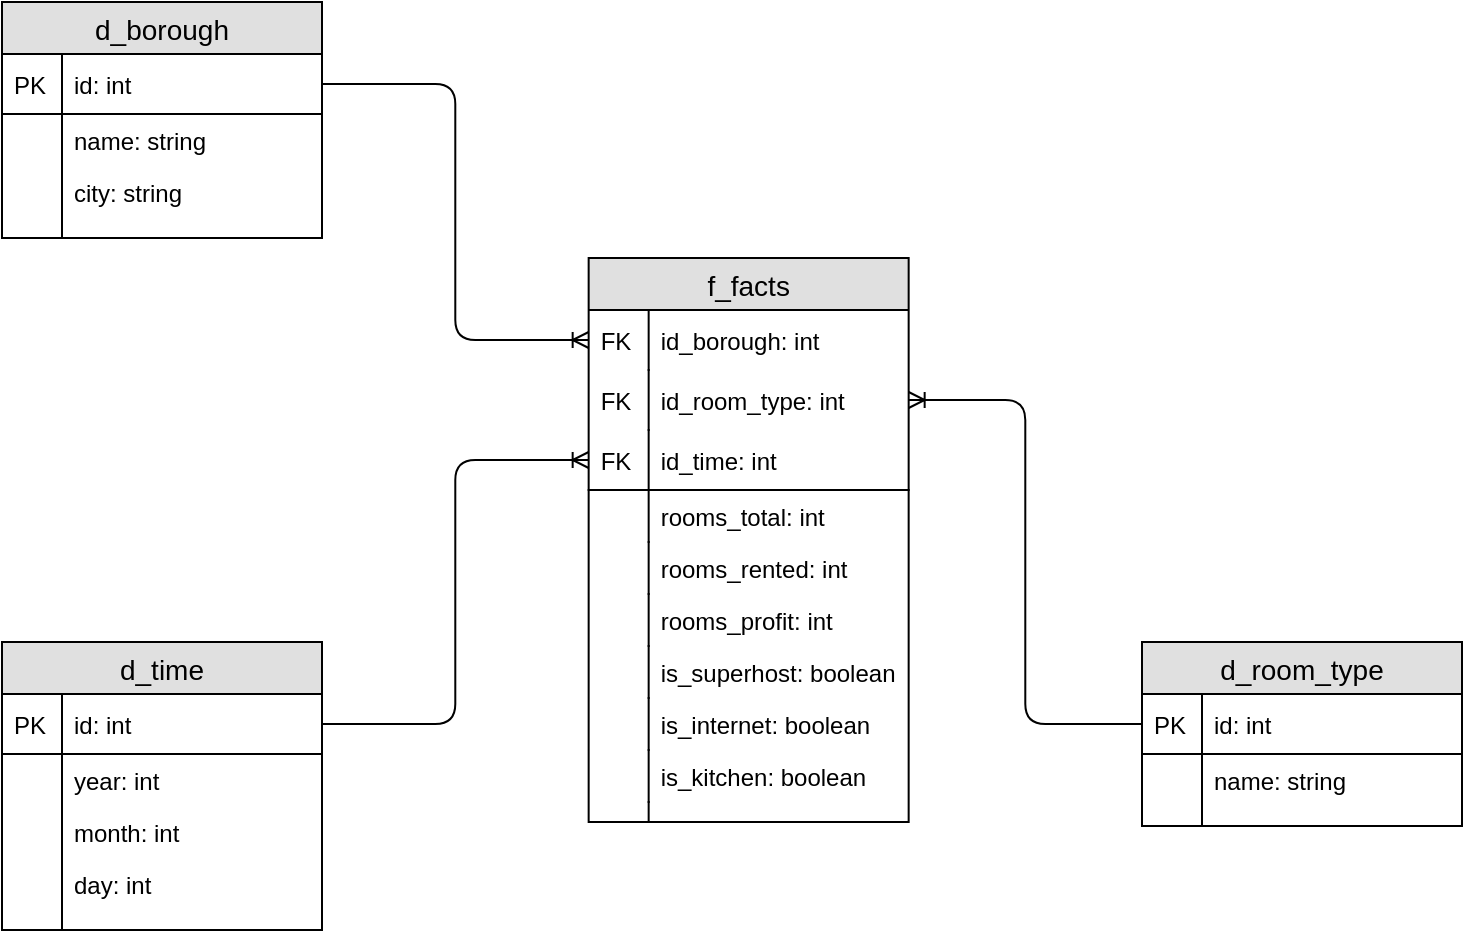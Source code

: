 <mxfile version="12.5.4" type="device"><diagram id="C5RBs43oDa-KdzZeNtuy" name="Page-1"><mxGraphModel dx="1185" dy="641" grid="1" gridSize="10" guides="1" tooltips="1" connect="1" arrows="1" fold="1" page="1" pageScale="1" pageWidth="827" pageHeight="1169" math="0" shadow="0"><root><mxCell id="WIyWlLk6GJQsqaUBKTNV-0"/><mxCell id="WIyWlLk6GJQsqaUBKTNV-1" parent="WIyWlLk6GJQsqaUBKTNV-0"/><mxCell id="l1YUGdEgG5VsqS4rP7SF-9" value="d_borough" style="swimlane;fontStyle=0;childLayout=stackLayout;horizontal=1;startSize=26;fillColor=#e0e0e0;horizontalStack=0;resizeParent=1;resizeParentMax=0;resizeLast=0;collapsible=1;marginBottom=0;swimlaneFillColor=#ffffff;align=center;fontSize=14;" vertex="1" parent="WIyWlLk6GJQsqaUBKTNV-1"><mxGeometry x="40" y="120" width="160" height="118" as="geometry"/></mxCell><mxCell id="l1YUGdEgG5VsqS4rP7SF-10" value="id: int" style="shape=partialRectangle;top=0;left=0;right=0;bottom=1;align=left;verticalAlign=middle;fillColor=none;spacingLeft=34;spacingRight=4;overflow=hidden;rotatable=0;points=[[0,0.5],[1,0.5]];portConstraint=eastwest;dropTarget=0;fontStyle=0;fontSize=12;" vertex="1" parent="l1YUGdEgG5VsqS4rP7SF-9"><mxGeometry y="26" width="160" height="30" as="geometry"/></mxCell><mxCell id="l1YUGdEgG5VsqS4rP7SF-11" value="PK" style="shape=partialRectangle;top=0;left=0;bottom=0;fillColor=none;align=left;verticalAlign=middle;spacingLeft=4;spacingRight=4;overflow=hidden;rotatable=0;points=[];portConstraint=eastwest;part=1;fontSize=12;" vertex="1" connectable="0" parent="l1YUGdEgG5VsqS4rP7SF-10"><mxGeometry width="30" height="30" as="geometry"/></mxCell><mxCell id="l1YUGdEgG5VsqS4rP7SF-12" value="name: string" style="shape=partialRectangle;top=0;left=0;right=0;bottom=0;align=left;verticalAlign=top;fillColor=none;spacingLeft=34;spacingRight=4;overflow=hidden;rotatable=0;points=[[0,0.5],[1,0.5]];portConstraint=eastwest;dropTarget=0;fontSize=12;" vertex="1" parent="l1YUGdEgG5VsqS4rP7SF-9"><mxGeometry y="56" width="160" height="26" as="geometry"/></mxCell><mxCell id="l1YUGdEgG5VsqS4rP7SF-13" value="" style="shape=partialRectangle;top=0;left=0;bottom=0;fillColor=none;align=left;verticalAlign=top;spacingLeft=4;spacingRight=4;overflow=hidden;rotatable=0;points=[];portConstraint=eastwest;part=1;fontSize=12;" vertex="1" connectable="0" parent="l1YUGdEgG5VsqS4rP7SF-12"><mxGeometry width="30" height="26" as="geometry"/></mxCell><mxCell id="l1YUGdEgG5VsqS4rP7SF-14" value="city: string" style="shape=partialRectangle;top=0;left=0;right=0;bottom=0;align=left;verticalAlign=top;fillColor=none;spacingLeft=34;spacingRight=4;overflow=hidden;rotatable=0;points=[[0,0.5],[1,0.5]];portConstraint=eastwest;dropTarget=0;fontSize=12;" vertex="1" parent="l1YUGdEgG5VsqS4rP7SF-9"><mxGeometry y="82" width="160" height="26" as="geometry"/></mxCell><mxCell id="l1YUGdEgG5VsqS4rP7SF-15" value="" style="shape=partialRectangle;top=0;left=0;bottom=0;fillColor=none;align=left;verticalAlign=top;spacingLeft=4;spacingRight=4;overflow=hidden;rotatable=0;points=[];portConstraint=eastwest;part=1;fontSize=12;" vertex="1" connectable="0" parent="l1YUGdEgG5VsqS4rP7SF-14"><mxGeometry width="30" height="26" as="geometry"/></mxCell><mxCell id="l1YUGdEgG5VsqS4rP7SF-18" value="" style="shape=partialRectangle;top=0;left=0;right=0;bottom=0;align=left;verticalAlign=top;fillColor=none;spacingLeft=34;spacingRight=4;overflow=hidden;rotatable=0;points=[[0,0.5],[1,0.5]];portConstraint=eastwest;dropTarget=0;fontSize=12;" vertex="1" parent="l1YUGdEgG5VsqS4rP7SF-9"><mxGeometry y="108" width="160" height="10" as="geometry"/></mxCell><mxCell id="l1YUGdEgG5VsqS4rP7SF-19" value="" style="shape=partialRectangle;top=0;left=0;bottom=0;fillColor=none;align=left;verticalAlign=top;spacingLeft=4;spacingRight=4;overflow=hidden;rotatable=0;points=[];portConstraint=eastwest;part=1;fontSize=12;" vertex="1" connectable="0" parent="l1YUGdEgG5VsqS4rP7SF-18"><mxGeometry width="30" height="10" as="geometry"/></mxCell><mxCell id="l1YUGdEgG5VsqS4rP7SF-20" value="d_time" style="swimlane;fontStyle=0;childLayout=stackLayout;horizontal=1;startSize=26;fillColor=#e0e0e0;horizontalStack=0;resizeParent=1;resizeParentMax=0;resizeLast=0;collapsible=1;marginBottom=0;swimlaneFillColor=#ffffff;align=center;fontSize=14;" vertex="1" parent="WIyWlLk6GJQsqaUBKTNV-1"><mxGeometry x="40" y="440" width="160" height="144" as="geometry"/></mxCell><mxCell id="l1YUGdEgG5VsqS4rP7SF-21" value="id: int" style="shape=partialRectangle;top=0;left=0;right=0;bottom=1;align=left;verticalAlign=middle;fillColor=none;spacingLeft=34;spacingRight=4;overflow=hidden;rotatable=0;points=[[0,0.5],[1,0.5]];portConstraint=eastwest;dropTarget=0;fontStyle=0;fontSize=12;" vertex="1" parent="l1YUGdEgG5VsqS4rP7SF-20"><mxGeometry y="26" width="160" height="30" as="geometry"/></mxCell><mxCell id="l1YUGdEgG5VsqS4rP7SF-22" value="PK" style="shape=partialRectangle;top=0;left=0;bottom=0;fillColor=none;align=left;verticalAlign=middle;spacingLeft=4;spacingRight=4;overflow=hidden;rotatable=0;points=[];portConstraint=eastwest;part=1;fontSize=12;" vertex="1" connectable="0" parent="l1YUGdEgG5VsqS4rP7SF-21"><mxGeometry width="30" height="30" as="geometry"/></mxCell><mxCell id="l1YUGdEgG5VsqS4rP7SF-23" value="year: int" style="shape=partialRectangle;top=0;left=0;right=0;bottom=0;align=left;verticalAlign=top;fillColor=none;spacingLeft=34;spacingRight=4;overflow=hidden;rotatable=0;points=[[0,0.5],[1,0.5]];portConstraint=eastwest;dropTarget=0;fontSize=12;" vertex="1" parent="l1YUGdEgG5VsqS4rP7SF-20"><mxGeometry y="56" width="160" height="26" as="geometry"/></mxCell><mxCell id="l1YUGdEgG5VsqS4rP7SF-24" value="" style="shape=partialRectangle;top=0;left=0;bottom=0;fillColor=none;align=left;verticalAlign=top;spacingLeft=4;spacingRight=4;overflow=hidden;rotatable=0;points=[];portConstraint=eastwest;part=1;fontSize=12;" vertex="1" connectable="0" parent="l1YUGdEgG5VsqS4rP7SF-23"><mxGeometry width="30" height="26" as="geometry"/></mxCell><mxCell id="l1YUGdEgG5VsqS4rP7SF-25" value="month: int" style="shape=partialRectangle;top=0;left=0;right=0;bottom=0;align=left;verticalAlign=top;fillColor=none;spacingLeft=34;spacingRight=4;overflow=hidden;rotatable=0;points=[[0,0.5],[1,0.5]];portConstraint=eastwest;dropTarget=0;fontSize=12;" vertex="1" parent="l1YUGdEgG5VsqS4rP7SF-20"><mxGeometry y="82" width="160" height="26" as="geometry"/></mxCell><mxCell id="l1YUGdEgG5VsqS4rP7SF-26" value="" style="shape=partialRectangle;top=0;left=0;bottom=0;fillColor=none;align=left;verticalAlign=top;spacingLeft=4;spacingRight=4;overflow=hidden;rotatable=0;points=[];portConstraint=eastwest;part=1;fontSize=12;" vertex="1" connectable="0" parent="l1YUGdEgG5VsqS4rP7SF-25"><mxGeometry width="30" height="26" as="geometry"/></mxCell><mxCell id="l1YUGdEgG5VsqS4rP7SF-27" value="day: int" style="shape=partialRectangle;top=0;left=0;right=0;bottom=0;align=left;verticalAlign=top;fillColor=none;spacingLeft=34;spacingRight=4;overflow=hidden;rotatable=0;points=[[0,0.5],[1,0.5]];portConstraint=eastwest;dropTarget=0;fontSize=12;" vertex="1" parent="l1YUGdEgG5VsqS4rP7SF-20"><mxGeometry y="108" width="160" height="26" as="geometry"/></mxCell><mxCell id="l1YUGdEgG5VsqS4rP7SF-28" value="" style="shape=partialRectangle;top=0;left=0;bottom=0;fillColor=none;align=left;verticalAlign=top;spacingLeft=4;spacingRight=4;overflow=hidden;rotatable=0;points=[];portConstraint=eastwest;part=1;fontSize=12;" vertex="1" connectable="0" parent="l1YUGdEgG5VsqS4rP7SF-27"><mxGeometry width="30" height="26" as="geometry"/></mxCell><mxCell id="l1YUGdEgG5VsqS4rP7SF-29" value="" style="shape=partialRectangle;top=0;left=0;right=0;bottom=0;align=left;verticalAlign=top;fillColor=none;spacingLeft=34;spacingRight=4;overflow=hidden;rotatable=0;points=[[0,0.5],[1,0.5]];portConstraint=eastwest;dropTarget=0;fontSize=12;" vertex="1" parent="l1YUGdEgG5VsqS4rP7SF-20"><mxGeometry y="134" width="160" height="10" as="geometry"/></mxCell><mxCell id="l1YUGdEgG5VsqS4rP7SF-30" value="" style="shape=partialRectangle;top=0;left=0;bottom=0;fillColor=none;align=left;verticalAlign=top;spacingLeft=4;spacingRight=4;overflow=hidden;rotatable=0;points=[];portConstraint=eastwest;part=1;fontSize=12;" vertex="1" connectable="0" parent="l1YUGdEgG5VsqS4rP7SF-29"><mxGeometry width="30" height="10" as="geometry"/></mxCell><mxCell id="l1YUGdEgG5VsqS4rP7SF-31" value="d_room_type" style="swimlane;fontStyle=0;childLayout=stackLayout;horizontal=1;startSize=26;fillColor=#e0e0e0;horizontalStack=0;resizeParent=1;resizeParentMax=0;resizeLast=0;collapsible=1;marginBottom=0;swimlaneFillColor=#ffffff;align=center;fontSize=14;" vertex="1" parent="WIyWlLk6GJQsqaUBKTNV-1"><mxGeometry x="610" y="440" width="160" height="92" as="geometry"/></mxCell><mxCell id="l1YUGdEgG5VsqS4rP7SF-32" value="id: int" style="shape=partialRectangle;top=0;left=0;right=0;bottom=1;align=left;verticalAlign=middle;fillColor=none;spacingLeft=34;spacingRight=4;overflow=hidden;rotatable=0;points=[[0,0.5],[1,0.5]];portConstraint=eastwest;dropTarget=0;fontStyle=0;fontSize=12;" vertex="1" parent="l1YUGdEgG5VsqS4rP7SF-31"><mxGeometry y="26" width="160" height="30" as="geometry"/></mxCell><mxCell id="l1YUGdEgG5VsqS4rP7SF-33" value="PK" style="shape=partialRectangle;top=0;left=0;bottom=0;fillColor=none;align=left;verticalAlign=middle;spacingLeft=4;spacingRight=4;overflow=hidden;rotatable=0;points=[];portConstraint=eastwest;part=1;fontSize=12;" vertex="1" connectable="0" parent="l1YUGdEgG5VsqS4rP7SF-32"><mxGeometry width="30" height="30" as="geometry"/></mxCell><mxCell id="l1YUGdEgG5VsqS4rP7SF-34" value="name: string" style="shape=partialRectangle;top=0;left=0;right=0;bottom=0;align=left;verticalAlign=top;fillColor=none;spacingLeft=34;spacingRight=4;overflow=hidden;rotatable=0;points=[[0,0.5],[1,0.5]];portConstraint=eastwest;dropTarget=0;fontSize=12;" vertex="1" parent="l1YUGdEgG5VsqS4rP7SF-31"><mxGeometry y="56" width="160" height="26" as="geometry"/></mxCell><mxCell id="l1YUGdEgG5VsqS4rP7SF-35" value="" style="shape=partialRectangle;top=0;left=0;bottom=0;fillColor=none;align=left;verticalAlign=top;spacingLeft=4;spacingRight=4;overflow=hidden;rotatable=0;points=[];portConstraint=eastwest;part=1;fontSize=12;" vertex="1" connectable="0" parent="l1YUGdEgG5VsqS4rP7SF-34"><mxGeometry width="30" height="26" as="geometry"/></mxCell><mxCell id="l1YUGdEgG5VsqS4rP7SF-40" value="" style="shape=partialRectangle;top=0;left=0;right=0;bottom=0;align=left;verticalAlign=top;fillColor=none;spacingLeft=34;spacingRight=4;overflow=hidden;rotatable=0;points=[[0,0.5],[1,0.5]];portConstraint=eastwest;dropTarget=0;fontSize=12;" vertex="1" parent="l1YUGdEgG5VsqS4rP7SF-31"><mxGeometry y="82" width="160" height="10" as="geometry"/></mxCell><mxCell id="l1YUGdEgG5VsqS4rP7SF-41" value="" style="shape=partialRectangle;top=0;left=0;bottom=0;fillColor=none;align=left;verticalAlign=top;spacingLeft=4;spacingRight=4;overflow=hidden;rotatable=0;points=[];portConstraint=eastwest;part=1;fontSize=12;" vertex="1" connectable="0" parent="l1YUGdEgG5VsqS4rP7SF-40"><mxGeometry width="30" height="10" as="geometry"/></mxCell><mxCell id="l1YUGdEgG5VsqS4rP7SF-42" value="f_facts" style="swimlane;fontStyle=0;childLayout=stackLayout;horizontal=1;startSize=26;fillColor=#e0e0e0;horizontalStack=0;resizeParent=1;resizeParentMax=0;resizeLast=0;collapsible=1;marginBottom=0;swimlaneFillColor=#ffffff;align=center;fontSize=14;" vertex="1" parent="WIyWlLk6GJQsqaUBKTNV-1"><mxGeometry x="333.33" y="248" width="160" height="282" as="geometry"/></mxCell><mxCell id="l1YUGdEgG5VsqS4rP7SF-55" value="id_borough: int" style="shape=partialRectangle;top=0;left=0;right=0;bottom=1;align=left;verticalAlign=middle;fillColor=none;spacingLeft=34;spacingRight=4;overflow=hidden;rotatable=0;points=[[0,0.5],[1,0.5]];portConstraint=eastwest;dropTarget=0;fontStyle=0;fontSize=12;strokeColor=none;" vertex="1" parent="l1YUGdEgG5VsqS4rP7SF-42"><mxGeometry y="26" width="160" height="30" as="geometry"/></mxCell><mxCell id="l1YUGdEgG5VsqS4rP7SF-56" value="FK" style="shape=partialRectangle;top=0;left=0;bottom=0;fillColor=none;align=left;verticalAlign=middle;spacingLeft=4;spacingRight=4;overflow=hidden;rotatable=0;points=[];portConstraint=eastwest;part=1;fontSize=12;" vertex="1" connectable="0" parent="l1YUGdEgG5VsqS4rP7SF-55"><mxGeometry width="30" height="30" as="geometry"/></mxCell><mxCell id="l1YUGdEgG5VsqS4rP7SF-43" value="id_room_type: int" style="shape=partialRectangle;top=0;left=0;right=0;bottom=1;align=left;verticalAlign=middle;fillColor=none;spacingLeft=34;spacingRight=4;overflow=hidden;rotatable=0;points=[[0,0.5],[1,0.5]];portConstraint=eastwest;dropTarget=0;fontStyle=0;fontSize=12;strokeColor=none;" vertex="1" parent="l1YUGdEgG5VsqS4rP7SF-42"><mxGeometry y="56" width="160" height="30" as="geometry"/></mxCell><mxCell id="l1YUGdEgG5VsqS4rP7SF-44" value="FK" style="shape=partialRectangle;top=0;left=0;bottom=0;fillColor=none;align=left;verticalAlign=middle;spacingLeft=4;spacingRight=4;overflow=hidden;rotatable=0;points=[];portConstraint=eastwest;part=1;fontSize=12;" vertex="1" connectable="0" parent="l1YUGdEgG5VsqS4rP7SF-43"><mxGeometry width="30" height="30" as="geometry"/></mxCell><mxCell id="l1YUGdEgG5VsqS4rP7SF-53" value="id_time: int" style="shape=partialRectangle;top=0;left=0;right=0;bottom=1;align=left;verticalAlign=middle;fillColor=none;spacingLeft=34;spacingRight=4;overflow=hidden;rotatable=0;points=[[0,0.5],[1,0.5]];portConstraint=eastwest;dropTarget=0;fontStyle=0;fontSize=12;strokeColor=#000000;" vertex="1" parent="l1YUGdEgG5VsqS4rP7SF-42"><mxGeometry y="86" width="160" height="30" as="geometry"/></mxCell><mxCell id="l1YUGdEgG5VsqS4rP7SF-54" value="FK" style="shape=partialRectangle;top=0;left=0;bottom=0;fillColor=none;align=left;verticalAlign=middle;spacingLeft=4;spacingRight=4;overflow=hidden;rotatable=0;points=[];portConstraint=eastwest;part=1;fontSize=12;" vertex="1" connectable="0" parent="l1YUGdEgG5VsqS4rP7SF-53"><mxGeometry width="30" height="30" as="geometry"/></mxCell><mxCell id="l1YUGdEgG5VsqS4rP7SF-45" value="rooms_total: int" style="shape=partialRectangle;top=0;left=0;right=0;bottom=0;align=left;verticalAlign=top;fillColor=none;spacingLeft=34;spacingRight=4;overflow=hidden;rotatable=0;points=[[0,0.5],[1,0.5]];portConstraint=eastwest;dropTarget=0;fontSize=12;" vertex="1" parent="l1YUGdEgG5VsqS4rP7SF-42"><mxGeometry y="116" width="160" height="26" as="geometry"/></mxCell><mxCell id="l1YUGdEgG5VsqS4rP7SF-46" value="" style="shape=partialRectangle;top=0;left=0;bottom=0;fillColor=none;align=left;verticalAlign=top;spacingLeft=4;spacingRight=4;overflow=hidden;rotatable=0;points=[];portConstraint=eastwest;part=1;fontSize=12;" vertex="1" connectable="0" parent="l1YUGdEgG5VsqS4rP7SF-45"><mxGeometry width="30" height="26" as="geometry"/></mxCell><mxCell id="l1YUGdEgG5VsqS4rP7SF-47" value="rooms_rented: int" style="shape=partialRectangle;top=0;left=0;right=0;bottom=0;align=left;verticalAlign=top;fillColor=none;spacingLeft=34;spacingRight=4;overflow=hidden;rotatable=0;points=[[0,0.5],[1,0.5]];portConstraint=eastwest;dropTarget=0;fontSize=12;" vertex="1" parent="l1YUGdEgG5VsqS4rP7SF-42"><mxGeometry y="142" width="160" height="26" as="geometry"/></mxCell><mxCell id="l1YUGdEgG5VsqS4rP7SF-48" value="" style="shape=partialRectangle;top=0;left=0;bottom=0;fillColor=none;align=left;verticalAlign=top;spacingLeft=4;spacingRight=4;overflow=hidden;rotatable=0;points=[];portConstraint=eastwest;part=1;fontSize=12;" vertex="1" connectable="0" parent="l1YUGdEgG5VsqS4rP7SF-47"><mxGeometry width="30" height="26" as="geometry"/></mxCell><mxCell id="l1YUGdEgG5VsqS4rP7SF-49" value="rooms_profit: int" style="shape=partialRectangle;top=0;left=0;right=0;bottom=0;align=left;verticalAlign=top;fillColor=none;spacingLeft=34;spacingRight=4;overflow=hidden;rotatable=0;points=[[0,0.5],[1,0.5]];portConstraint=eastwest;dropTarget=0;fontSize=12;" vertex="1" parent="l1YUGdEgG5VsqS4rP7SF-42"><mxGeometry y="168" width="160" height="26" as="geometry"/></mxCell><mxCell id="l1YUGdEgG5VsqS4rP7SF-50" value="" style="shape=partialRectangle;top=0;left=0;bottom=0;fillColor=none;align=left;verticalAlign=top;spacingLeft=4;spacingRight=4;overflow=hidden;rotatable=0;points=[];portConstraint=eastwest;part=1;fontSize=12;" vertex="1" connectable="0" parent="l1YUGdEgG5VsqS4rP7SF-49"><mxGeometry width="30" height="26" as="geometry"/></mxCell><mxCell id="l1YUGdEgG5VsqS4rP7SF-57" value="is_superhost: boolean" style="shape=partialRectangle;top=0;left=0;right=0;bottom=0;align=left;verticalAlign=top;fillColor=none;spacingLeft=34;spacingRight=4;overflow=hidden;rotatable=0;points=[[0,0.5],[1,0.5]];portConstraint=eastwest;dropTarget=0;fontSize=12;" vertex="1" parent="l1YUGdEgG5VsqS4rP7SF-42"><mxGeometry y="194" width="160" height="26" as="geometry"/></mxCell><mxCell id="l1YUGdEgG5VsqS4rP7SF-58" value="" style="shape=partialRectangle;top=0;left=0;bottom=0;fillColor=none;align=left;verticalAlign=top;spacingLeft=4;spacingRight=4;overflow=hidden;rotatable=0;points=[];portConstraint=eastwest;part=1;fontSize=12;" vertex="1" connectable="0" parent="l1YUGdEgG5VsqS4rP7SF-57"><mxGeometry width="30" height="26" as="geometry"/></mxCell><mxCell id="l1YUGdEgG5VsqS4rP7SF-59" value="is_internet: boolean" style="shape=partialRectangle;top=0;left=0;right=0;bottom=0;align=left;verticalAlign=top;fillColor=none;spacingLeft=34;spacingRight=4;overflow=hidden;rotatable=0;points=[[0,0.5],[1,0.5]];portConstraint=eastwest;dropTarget=0;fontSize=12;" vertex="1" parent="l1YUGdEgG5VsqS4rP7SF-42"><mxGeometry y="220" width="160" height="26" as="geometry"/></mxCell><mxCell id="l1YUGdEgG5VsqS4rP7SF-60" value="" style="shape=partialRectangle;top=0;left=0;bottom=0;fillColor=none;align=left;verticalAlign=top;spacingLeft=4;spacingRight=4;overflow=hidden;rotatable=0;points=[];portConstraint=eastwest;part=1;fontSize=12;" vertex="1" connectable="0" parent="l1YUGdEgG5VsqS4rP7SF-59"><mxGeometry width="30" height="26" as="geometry"/></mxCell><mxCell id="l1YUGdEgG5VsqS4rP7SF-61" value="is_kitchen: boolean" style="shape=partialRectangle;top=0;left=0;right=0;bottom=0;align=left;verticalAlign=top;fillColor=none;spacingLeft=34;spacingRight=4;overflow=hidden;rotatable=0;points=[[0,0.5],[1,0.5]];portConstraint=eastwest;dropTarget=0;fontSize=12;" vertex="1" parent="l1YUGdEgG5VsqS4rP7SF-42"><mxGeometry y="246" width="160" height="26" as="geometry"/></mxCell><mxCell id="l1YUGdEgG5VsqS4rP7SF-62" value="" style="shape=partialRectangle;top=0;left=0;bottom=0;fillColor=none;align=left;verticalAlign=top;spacingLeft=4;spacingRight=4;overflow=hidden;rotatable=0;points=[];portConstraint=eastwest;part=1;fontSize=12;" vertex="1" connectable="0" parent="l1YUGdEgG5VsqS4rP7SF-61"><mxGeometry width="30" height="26" as="geometry"/></mxCell><mxCell id="l1YUGdEgG5VsqS4rP7SF-51" value="" style="shape=partialRectangle;top=0;left=0;right=0;bottom=0;align=left;verticalAlign=top;fillColor=none;spacingLeft=34;spacingRight=4;overflow=hidden;rotatable=0;points=[[0,0.5],[1,0.5]];portConstraint=eastwest;dropTarget=0;fontSize=12;" vertex="1" parent="l1YUGdEgG5VsqS4rP7SF-42"><mxGeometry y="272" width="160" height="10" as="geometry"/></mxCell><mxCell id="l1YUGdEgG5VsqS4rP7SF-52" value="" style="shape=partialRectangle;top=0;left=0;bottom=0;fillColor=none;align=left;verticalAlign=top;spacingLeft=4;spacingRight=4;overflow=hidden;rotatable=0;points=[];portConstraint=eastwest;part=1;fontSize=12;" vertex="1" connectable="0" parent="l1YUGdEgG5VsqS4rP7SF-51"><mxGeometry width="30" height="10" as="geometry"/></mxCell><mxCell id="l1YUGdEgG5VsqS4rP7SF-63" value="" style="edgeStyle=orthogonalEdgeStyle;fontSize=12;html=1;endArrow=ERoneToMany;exitX=1;exitY=0.5;exitDx=0;exitDy=0;entryX=0;entryY=0.5;entryDx=0;entryDy=0;" edge="1" parent="WIyWlLk6GJQsqaUBKTNV-1" source="l1YUGdEgG5VsqS4rP7SF-21" target="l1YUGdEgG5VsqS4rP7SF-53"><mxGeometry width="100" height="100" relative="1" as="geometry"><mxPoint x="40" y="710" as="sourcePoint"/><mxPoint x="140" y="610" as="targetPoint"/></mxGeometry></mxCell><mxCell id="l1YUGdEgG5VsqS4rP7SF-64" value="" style="fontSize=12;html=1;endArrow=ERoneToMany;exitX=0;exitY=0.5;exitDx=0;exitDy=0;entryX=1;entryY=0.5;entryDx=0;entryDy=0;edgeStyle=orthogonalEdgeStyle;" edge="1" parent="WIyWlLk6GJQsqaUBKTNV-1" source="l1YUGdEgG5VsqS4rP7SF-32" target="l1YUGdEgG5VsqS4rP7SF-43"><mxGeometry width="100" height="100" relative="1" as="geometry"><mxPoint x="610" y="380" as="sourcePoint"/><mxPoint x="540" y="420" as="targetPoint"/></mxGeometry></mxCell><mxCell id="l1YUGdEgG5VsqS4rP7SF-66" value="" style="edgeStyle=orthogonalEdgeStyle;fontSize=12;html=1;endArrow=ERoneToMany;entryX=0;entryY=0.5;entryDx=0;entryDy=0;" edge="1" parent="WIyWlLk6GJQsqaUBKTNV-1" source="l1YUGdEgG5VsqS4rP7SF-10" target="l1YUGdEgG5VsqS4rP7SF-55"><mxGeometry width="100" height="100" relative="1" as="geometry"><mxPoint x="40" y="710" as="sourcePoint"/><mxPoint x="140" y="610" as="targetPoint"/></mxGeometry></mxCell></root></mxGraphModel></diagram></mxfile>